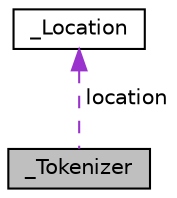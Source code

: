 digraph "_Tokenizer"
{
 // LATEX_PDF_SIZE
  edge [fontname="Helvetica",fontsize="10",labelfontname="Helvetica",labelfontsize="10"];
  node [fontname="Helvetica",fontsize="10",shape=record];
  Node1 [label="_Tokenizer",height=0.2,width=0.4,color="black", fillcolor="grey75", style="filled", fontcolor="black",tooltip="A structure which stores a file's content, a pointer to the current symbol, a location of the current..."];
  Node2 -> Node1 [dir="back",color="darkorchid3",fontsize="10",style="dashed",label=" location" ,fontname="Helvetica"];
  Node2 [label="_Location",height=0.2,width=0.4,color="black", fillcolor="white", style="filled",URL="$d6/d8f/struct__Location.html",tooltip="A structure that defines a location of a character or beginning of a word or a sequence in a file."];
}

